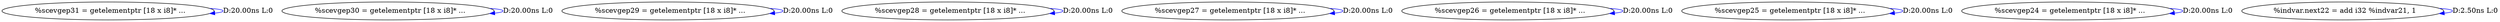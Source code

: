 digraph {
Node0x36ce920[label="  %scevgep31 = getelementptr [18 x i8]* ..."];
Node0x36ce920 -> Node0x36ce920[label="D:20.00ns L:0",color=blue];
Node0x36cea40[label="  %scevgep30 = getelementptr [18 x i8]* ..."];
Node0x36cea40 -> Node0x36cea40[label="D:20.00ns L:0",color=blue];
Node0x36ceb20[label="  %scevgep29 = getelementptr [18 x i8]* ..."];
Node0x36ceb20 -> Node0x36ceb20[label="D:20.00ns L:0",color=blue];
Node0x36cec00[label="  %scevgep28 = getelementptr [18 x i8]* ..."];
Node0x36cec00 -> Node0x36cec00[label="D:20.00ns L:0",color=blue];
Node0x36cece0[label="  %scevgep27 = getelementptr [18 x i8]* ..."];
Node0x36cece0 -> Node0x36cece0[label="D:20.00ns L:0",color=blue];
Node0x36cedc0[label="  %scevgep26 = getelementptr [18 x i8]* ..."];
Node0x36cedc0 -> Node0x36cedc0[label="D:20.00ns L:0",color=blue];
Node0x36ceea0[label="  %scevgep25 = getelementptr [18 x i8]* ..."];
Node0x36ceea0 -> Node0x36ceea0[label="D:20.00ns L:0",color=blue];
Node0x36cef80[label="  %scevgep24 = getelementptr [18 x i8]* ..."];
Node0x36cef80 -> Node0x36cef80[label="D:20.00ns L:0",color=blue];
Node0x36cf9e0[label="  %indvar.next22 = add i32 %indvar21, 1"];
Node0x36cf9e0 -> Node0x36cf9e0[label="D:2.50ns L:0",color=blue];
}
